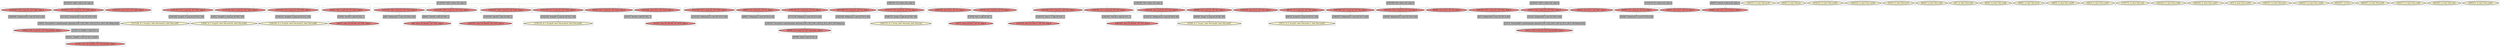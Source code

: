 
digraph G {



node489->node482 [style=dotted,color=forestgreen,label="T",fontcolor=forestgreen ]
node480->node489 [style=dotted,color=forestgreen,label="T",fontcolor=forestgreen ]
node530->node480 [style=dotted,color=forestgreen,label="T",fontcolor=forestgreen ]
node545->node552 [style=dotted,color=forestgreen,label="T",fontcolor=forestgreen ]
node487->node499 [style=dotted,color=forestgreen,label="T",fontcolor=forestgreen ]
node557->node550 [style=dotted,color=forestgreen,label="T",fontcolor=forestgreen ]
node497->node501 [style=dotted,color=forestgreen,label="T",fontcolor=forestgreen ]
node545->node525 [style=dotted,color=forestgreen,label="T",fontcolor=forestgreen ]
node490->node466 [style=dotted,color=forestgreen,label="T",fontcolor=forestgreen ]
node541->node542 [style=dotted,color=forestgreen,label="T",fontcolor=forestgreen ]
node512->node509 [style=dotted,color=forestgreen,label="T",fontcolor=forestgreen ]
node551->node519 [style=dotted,color=forestgreen,label="T",fontcolor=forestgreen ]
node545->node567 [style=dotted,color=forestgreen,label="T",fontcolor=forestgreen ]
node501->node570 [style=dotted,color=forestgreen,label="T",fontcolor=forestgreen ]
node569->node578 [style=dotted,color=forestgreen,label="T",fontcolor=forestgreen ]
node483->node577 [style=dotted,color=forestgreen,label="T",fontcolor=forestgreen ]
node495->node502 [style=dotted,color=forestgreen,label="T",fontcolor=forestgreen ]
node521->node468 [style=dotted,color=forestgreen,label="T",fontcolor=forestgreen ]
node495->node544 [style=dotted,color=forestgreen,label="T",fontcolor=forestgreen ]
node545->node562 [style=dotted,color=forestgreen,label="T",fontcolor=forestgreen ]
node545->node578 [style=dotted,color=forestgreen,label="T",fontcolor=forestgreen ]
node545->node476 [style=dotted,color=forestgreen,label="T",fontcolor=forestgreen ]
node538->node572 [style=dotted,color=forestgreen,label="T",fontcolor=forestgreen ]
node505->node508 [style=dotted,color=forestgreen,label="T",fontcolor=forestgreen ]
node538->node517 [style=dotted,color=forestgreen,label="T",fontcolor=forestgreen ]
node545->node564 [style=dotted,color=forestgreen,label="T",fontcolor=forestgreen ]
node537->node467 [style=dotted,color=forestgreen,label="T",fontcolor=forestgreen ]
node571->node528 [style=dotted,color=forestgreen,label="T",fontcolor=forestgreen ]
node549->node557 [style=dotted,color=forestgreen,label="T",fontcolor=forestgreen ]
node538->node560 [style=dotted,color=forestgreen,label="T",fontcolor=forestgreen ]
node502->node518 [style=dotted,color=forestgreen,label="T",fontcolor=forestgreen ]
node560->node516 [style=dotted,color=forestgreen,label="T",fontcolor=forestgreen ]
node479->node478 [style=dotted,color=forestgreen,label="T",fontcolor=forestgreen ]
node545->node555 [style=dotted,color=forestgreen,label="T",fontcolor=forestgreen ]
node545->node521 [style=dotted,color=forestgreen,label="T",fontcolor=forestgreen ]
node525->node473 [style=dotted,color=forestgreen,label="T",fontcolor=forestgreen ]
node473->node498 [style=dotted,color=forestgreen,label="T",fontcolor=forestgreen ]
node493->node535 [style=dotted,color=forestgreen,label="T",fontcolor=forestgreen ]
node478->node484 [style=dotted,color=forestgreen,label="T",fontcolor=forestgreen ]
node470->node469 [style=dotted,color=forestgreen,label="T",fontcolor=forestgreen ]
node499->node476 [style=dotted,color=forestgreen,label="T",fontcolor=forestgreen ]
node471->node470 [style=dotted,color=forestgreen,label="T",fontcolor=forestgreen ]
node547->node571 [style=dotted,color=forestgreen,label="T",fontcolor=forestgreen ]
node545->node549 [style=dotted,color=forestgreen,label="T",fontcolor=forestgreen ]
node545->node479 [style=dotted,color=forestgreen,label="T",fontcolor=forestgreen ]
node562->node490 [style=dotted,color=forestgreen,label="T",fontcolor=forestgreen ]
node538->node494 [style=dotted,color=forestgreen,label="T",fontcolor=forestgreen ]
node492->node507 [style=dotted,color=forestgreen,label="T",fontcolor=forestgreen ]
node564->node569 [style=dotted,color=forestgreen,label="T",fontcolor=forestgreen ]
node482->node496 [style=dotted,color=forestgreen,label="T",fontcolor=forestgreen ]
node532->node553 [style=dotted,color=forestgreen,label="T",fontcolor=forestgreen ]
node545->node466 [style=dotted,color=forestgreen,label="T",fontcolor=forestgreen ]
node567->node551 [style=dotted,color=forestgreen,label="T",fontcolor=forestgreen ]
node538->node504 [style=dotted,color=forestgreen,label="T",fontcolor=forestgreen ]
node504->node503 [style=dotted,color=forestgreen,label="T",fontcolor=forestgreen ]
node570->node556 [style=dotted,color=forestgreen,label="T",fontcolor=forestgreen ]
node545->node484 [style=dotted,color=forestgreen,label="T",fontcolor=forestgreen ]
node548->node554 [style=dotted,color=forestgreen,label="T",fontcolor=forestgreen ]
node508->node522 [style=dotted,color=forestgreen,label="T",fontcolor=forestgreen ]
node480->node496 [style=dotted,color=forestgreen,label="T",fontcolor=forestgreen ]
node527->node488 [style=dotted,color=forestgreen,label="T",fontcolor=forestgreen ]
node495->node573 [style=dotted,color=forestgreen,label="T",fontcolor=forestgreen ]
node542->node544 [style=dotted,color=forestgreen,label="T",fontcolor=forestgreen ]
node472->node471 [style=dotted,color=forestgreen,label="T",fontcolor=forestgreen ]
node495->node493 [style=dotted,color=forestgreen,label="T",fontcolor=forestgreen ]
node529->node472 [style=dotted,color=forestgreen,label="T",fontcolor=forestgreen ]
node512->node526 [style=dotted,color=forestgreen,label="T",fontcolor=forestgreen ]
node495->node541 [style=dotted,color=forestgreen,label="T",fontcolor=forestgreen ]
node547->node485 [style=dotted,color=forestgreen,label="T",fontcolor=forestgreen ]
node512->node546 [style=dotted,color=forestgreen,label="T",fontcolor=forestgreen ]
node500->node482 [style=dotted,color=forestgreen,label="T",fontcolor=forestgreen ]
node495->node532 [style=dotted,color=forestgreen,label="T",fontcolor=forestgreen ]
node538->node520 [style=dotted,color=forestgreen,label="T",fontcolor=forestgreen ]
node509->node533 [style=dotted,color=forestgreen,label="T",fontcolor=forestgreen ]
node495->node506 [style=dotted,color=forestgreen,label="T",fontcolor=forestgreen ]
node552->node548 [style=dotted,color=forestgreen,label="T",fontcolor=forestgreen ]
node572->node574 [style=dotted,color=forestgreen,label="T",fontcolor=forestgreen ]
node529->node474 [style=dotted,color=forestgreen,label="T",fontcolor=forestgreen ]
node505->node527 [style=dotted,color=forestgreen,label="T",fontcolor=forestgreen ]
node545->node487 [style=dotted,color=forestgreen,label="T",fontcolor=forestgreen ]
node538->node576 [style=dotted,color=forestgreen,label="T",fontcolor=forestgreen ]
node495->node563 [style=dotted,color=forestgreen,label="T",fontcolor=forestgreen ]
node505->node565 [style=dotted,color=forestgreen,label="T",fontcolor=forestgreen ]
node558->node559 [style=dotted,color=forestgreen,label="T",fontcolor=forestgreen ]
node529->node537 [style=dotted,color=forestgreen,label="T",fontcolor=forestgreen ]
node526->node530 [style=dotted,color=forestgreen,label="T",fontcolor=forestgreen ]
node503->node524 [style=dotted,color=forestgreen,label="T",fontcolor=forestgreen ]
node545->node558 [style=dotted,color=forestgreen,label="T",fontcolor=forestgreen ]
node535->node510 [style=dotted,color=forestgreen,label="T",fontcolor=forestgreen ]
node579->node494 [style=dotted,color=forestgreen,label="T",fontcolor=forestgreen ]
node518->node563 [style=dotted,color=forestgreen,label="T",fontcolor=forestgreen ]
node517->node497 [style=dotted,color=forestgreen,label="T",fontcolor=forestgreen ]
node576->node579 [style=dotted,color=forestgreen,label="T",fontcolor=forestgreen ]
node573->node483 [style=dotted,color=forestgreen,label="T",fontcolor=forestgreen ]


subgraph cluster114 {


node578 [penwidth=3.0,fontsize=20,fillcolor=lightcoral,label="[104/105]  store i32 %inc65, i32* %i22, align 4",shape=ellipse,style=filled ]



}

subgraph cluster113 {


node577 [penwidth=3.0,fontsize=20,fillcolor=lemonchiffon,label="[47/48]  br i1 %cmp7, label %for.body8, label %for.end21",shape=ellipse,style=filled ]



}

subgraph cluster112 {


node576 [penwidth=3.0,fontsize=20,fillcolor=lightcoral,label="[74/79]  %5 = load i32, i32* %i, align 4",shape=ellipse,style=filled ]



}

subgraph cluster110 {


node574 [penwidth=3.0,fontsize=20,fillcolor=grey,label="[86/87]  %idxprom3 = zext i32 %4 to i64",shape=rectangle,style=filled ]



}

subgraph cluster109 {


node573 [penwidth=3.0,fontsize=20,fillcolor=lightcoral,label="[88/89]  %6 = load i32, i32* %i5, align 4",shape=ellipse,style=filled ]



}

subgraph cluster108 {


node572 [penwidth=3.0,fontsize=20,fillcolor=lightcoral,label="[90/91]  %4 = load i32, i32* %i, align 4",shape=ellipse,style=filled ]



}

subgraph cluster107 {


node571 [penwidth=3.0,fontsize=20,fillcolor=lightcoral,label="[92/95]  %9 = load i32, i32* %j, align 4",shape=ellipse,style=filled ]



}

subgraph cluster106 {


node570 [penwidth=3.0,fontsize=20,fillcolor=lightcoral,label="[96/99]  %2 = load i32, i32* %arrayidx, align 4",shape=ellipse,style=filled ]



}

subgraph cluster105 {


node569 [penwidth=3.0,fontsize=20,fillcolor=grey,label="[103/106]  %inc65 = add i32 %29, 1",shape=rectangle,style=filled ]



}

subgraph cluster104 {


node568 [penwidth=3.0,fontsize=20,fillcolor=lemonchiffon,label="[166/167]  br label %for.inc45",shape=ellipse,style=filled ]



}

subgraph cluster102 {


node566 [penwidth=3.0,fontsize=20,fillcolor=lemonchiffon,label="[82/83]  br label %for.inc",shape=ellipse,style=filled ]



}

subgraph cluster101 {


node565 [penwidth=3.0,fontsize=20,fillcolor=lightcoral,label="[84/85]  store i32 0, i32* %k, align 4",shape=ellipse,style=filled ]



}

subgraph cluster99 {


node563 [penwidth=3.0,fontsize=20,fillcolor=lightcoral,label="[108/109]  store i32 %inc20, i32* %i5, align 4",shape=ellipse,style=filled ]



}

subgraph cluster98 {


node562 [penwidth=3.0,fontsize=20,fillcolor=lightcoral,label="[119/120]  %28 = load i32, i32* %i22, align 4",shape=ellipse,style=filled ]



}

subgraph cluster92 {


node556 [penwidth=3.0,fontsize=20,fillcolor=grey,label="[97/98]  %add = add i32 %2, 0",shape=rectangle,style=filled ]



}

subgraph cluster91 {


node555 [penwidth=3.0,fontsize=20,fillcolor=lightcoral,label="[143/144]  store i32 0, i32* %i22, align 4",shape=ellipse,style=filled ]



}

subgraph cluster90 {


node554 [penwidth=3.0,fontsize=20,fillcolor=lemonchiffon,label="[127/128]  br i1 %cmp31, label %for.body32, label %for.end47",shape=ellipse,style=filled ]



}

subgraph cluster89 {


node553 [penwidth=3.0,fontsize=20,fillcolor=grey,label="[150/151]  %idxprom12 = zext i32 %8 to i64",shape=rectangle,style=filled ]



}

subgraph cluster88 {


node552 [penwidth=3.0,fontsize=20,fillcolor=lightcoral,label="[125/130]  %14 = load i32, i32* %i22, align 4",shape=ellipse,style=filled ]



}

subgraph cluster87 {


node551 [penwidth=3.0,fontsize=20,fillcolor=grey,label="[138/141]  %cmp24 = icmp ult i32 %12, 100",shape=rectangle,style=filled ]



}

subgraph cluster86 {


node550 [penwidth=3.0,fontsize=20,fillcolor=lemonchiffon,label="[133/134]  br i1 %cmp28, label %for.body29, label %for.end50",shape=ellipse,style=filled ]



}

subgraph cluster85 {


node549 [penwidth=3.0,fontsize=20,fillcolor=lightcoral,label="[131/136]  %13 = load i32, i32* %i22, align 4",shape=ellipse,style=filled ]



}

subgraph cluster81 {


node545 [penwidth=3.0,fontsize=20,fillcolor=grey,label="[114/145]  %i22 = alloca i32, align 4",shape=rectangle,style=filled ]



}

subgraph cluster80 {


node544 [penwidth=3.0,fontsize=20,fillcolor=lightcoral,label="[155/156]  store i32 %inc17, i32* %i5, align 4",shape=ellipse,style=filled ]



}

subgraph cluster79 {


node543 [penwidth=3.0,fontsize=20,fillcolor=lemonchiffon,label="[214/215]  br label %for.cond52",shape=ellipse,style=filled ]



}

subgraph cluster12 {


node476 [penwidth=3.0,fontsize=20,fillcolor=lightcoral,label="[26/27]  store i32 %inc49, i32* %i22, align 4",shape=ellipse,style=filled ]



}

subgraph cluster21 {


node485 [penwidth=3.0,fontsize=20,fillcolor=lightcoral,label="[50/51]  store i32 0, i32* %j, align 4",shape=ellipse,style=filled ]



}

subgraph cluster24 {


node488 [penwidth=3.0,fontsize=20,fillcolor=grey,label="[58/59]  %idxprom35 = zext i32 %16 to i64",shape=rectangle,style=filled ]



}

subgraph cluster26 {


node490 [penwidth=3.0,fontsize=20,fillcolor=grey,label="[60/61]  %inc62 = add i32 %28, 1",shape=rectangle,style=filled ]



}

subgraph cluster29 {


node493 [penwidth=3.0,fontsize=20,fillcolor=lightcoral,label="[68/73]  %7 = load i32, i32* %i5, align 4",shape=ellipse,style=filled ]



}

subgraph cluster97 {


node561 [penwidth=3.0,fontsize=20,fillcolor=lemonchiffon,label="[224/225]  br label %for.cond30",shape=ellipse,style=filled ]



}

subgraph cluster18 {


node482 [penwidth=3.0,fontsize=20,fillcolor=grey,label="[40/41]  %add44 = add i32 %20, %add41",shape=rectangle,style=filled ]



}

subgraph cluster22 {


node486 [penwidth=3.0,fontsize=20,fillcolor=lemonchiffon,label="[52/53]  br label %for.inc19",shape=ellipse,style=filled ]



}

subgraph cluster100 {


node564 [penwidth=3.0,fontsize=20,fillcolor=lightcoral,label="[102/107]  %29 = load i32, i32* %i22, align 4",shape=ellipse,style=filled ]



}

subgraph cluster78 {


node542 [penwidth=3.0,fontsize=20,fillcolor=grey,label="[154/157]  %inc17 = add i32 %10, 1",shape=rectangle,style=filled ]



}

subgraph cluster34 {


node498 [penwidth=3.0,fontsize=20,fillcolor=lemonchiffon,label="[19/20]  br i1 %cmp53, label %for.body54, label %for.end63",shape=ellipse,style=filled ]



}

subgraph cluster16 {


node480 [penwidth=3.0,fontsize=20,fillcolor=grey,label="[36/43]  %arrayidx43 = getelementptr inbounds [100 x i32], [100 x i32]* @_ZL1a, i64 0, i64 %idxprom42",shape=rectangle,style=filled ]



}

subgraph cluster62 {


node526 [penwidth=3.0,fontsize=20,fillcolor=lightcoral,label="[210/213]  %19 = load i32, i32* %j26, align 4",shape=ellipse,style=filled ]



}

subgraph cluster17 {


node481 [penwidth=3.0,fontsize=20,fillcolor=lemonchiffon,label="[44/45]  br label %for.cond9",shape=ellipse,style=filled ]



}

subgraph cluster57 {


node521 [penwidth=3.0,fontsize=20,fillcolor=lightcoral,label="[115/116]  %26 = load i32, i32* %i22, align 4",shape=ellipse,style=filled ]



}

subgraph cluster48 {


node512 [penwidth=3.0,fontsize=20,fillcolor=grey,label="[218/221]  %j26 = alloca i32, align 4",shape=rectangle,style=filled ]



}

subgraph cluster20 {


node484 [penwidth=3.0,fontsize=20,fillcolor=lightcoral,label="[31/32]  store i32 %inc46, i32* %i22, align 4",shape=ellipse,style=filled ]



}

subgraph cluster3 {


node467 [penwidth=3.0,fontsize=20,fillcolor=grey,label="[6/7]  %idxprom59 = zext i32 %27 to i64",shape=rectangle,style=filled ]



}

subgraph cluster32 {


node496 [penwidth=3.0,fontsize=20,fillcolor=lightcoral,label="[37/38]  store i32 %add44, i32* %arrayidx43, align 4",shape=ellipse,style=filled ]



}

subgraph cluster58 {


node522 [penwidth=3.0,fontsize=20,fillcolor=grey,label="[196/197]  %idxprom37 = zext i32 %17 to i64",shape=rectangle,style=filled ]



}

subgraph cluster5 {


node469 [penwidth=3.0,fontsize=20,fillcolor=lightcoral,label="[10/11]  %25 = load i32, i32* %arrayidx56, align 4",shape=ellipse,style=filled ]



}

subgraph cluster0 {


node464 [penwidth=3.0,fontsize=20,fillcolor=lemonchiffon,label="[0/1]  br label %for.inc64",shape=ellipse,style=filled ]



}

subgraph cluster31 {


node495 [penwidth=3.0,fontsize=20,fillcolor=grey,label="[148/165]  %i5 = alloca i32, align 4",shape=rectangle,style=filled ]



}

subgraph cluster30 {


node494 [penwidth=3.0,fontsize=20,fillcolor=lightcoral,label="[76/77]  store i32 %inc, i32* %i, align 4",shape=ellipse,style=filled ]



}

subgraph cluster6 {


node470 [penwidth=3.0,fontsize=20,fillcolor=grey,label="[12/13]  %arrayidx56 = getelementptr inbounds [100 x i32], [100 x i32]* @_ZL1a, i64 0, i64 %idxprom55",shape=rectangle,style=filled ]



}

subgraph cluster44 {


node508 [penwidth=3.0,fontsize=20,fillcolor=lightcoral,label="[195/198]  %17 = load i32, i32* %k, align 4",shape=ellipse,style=filled ]



}

subgraph cluster27 {


node491 [penwidth=3.0,fontsize=20,fillcolor=lemonchiffon,label="[62/63]  br label %for.cond6",shape=ellipse,style=filled ]



}

subgraph cluster14 {


node478 [penwidth=3.0,fontsize=20,fillcolor=grey,label="[30/33]  %inc46 = add i32 %21, 1",shape=rectangle,style=filled ]



}

subgraph cluster95 {


node559 [penwidth=3.0,fontsize=20,fillcolor=grey,label="[122/123]  %idxprom33 = zext i32 %15 to i64",shape=rectangle,style=filled ]



}

subgraph cluster82 {


node546 [penwidth=3.0,fontsize=20,fillcolor=lightcoral,label="[146/147]  store i32 0, i32* %j26, align 4",shape=ellipse,style=filled ]



}

subgraph cluster23 {


node487 [penwidth=3.0,fontsize=20,fillcolor=lightcoral,label="[54/57]  %22 = load i32, i32* %i22, align 4",shape=ellipse,style=filled ]



}

subgraph cluster111 {


node575 [penwidth=3.0,fontsize=20,fillcolor=lemonchiffon,label="[80/81]  br label %for.inc16",shape=ellipse,style=filled ]



}

subgraph cluster13 {


node477 [penwidth=3.0,fontsize=20,fillcolor=lemonchiffon,label="[28/29]  br label %for.cond30",shape=ellipse,style=filled ]



}

subgraph cluster10 {


node474 [penwidth=3.0,fontsize=20,fillcolor=lightcoral,label="[22/23]  store i32 0, i32* %j51, align 4",shape=ellipse,style=filled ]



}

subgraph cluster93 {


node557 [penwidth=3.0,fontsize=20,fillcolor=grey,label="[132/135]  %cmp28 = icmp ult i32 %13, 100",shape=rectangle,style=filled ]



}

subgraph cluster83 {


node547 [penwidth=3.0,fontsize=20,fillcolor=grey,label="[112/113]  %j = alloca i32, align 4",shape=rectangle,style=filled ]



}

subgraph cluster8 {


node472 [penwidth=3.0,fontsize=20,fillcolor=lightcoral,label="[16/17]  %24 = load i32, i32* %j51, align 4",shape=ellipse,style=filled ]



}

subgraph cluster94 {


node558 [penwidth=3.0,fontsize=20,fillcolor=lightcoral,label="[121/124]  %15 = load i32, i32* %i22, align 4",shape=ellipse,style=filled ]



}

subgraph cluster52 {


node516 [penwidth=3.0,fontsize=20,fillcolor=grey,label="[182/183]  %idxprom1 = zext i32 %3 to i64",shape=rectangle,style=filled ]



}

subgraph cluster56 {


node520 [penwidth=3.0,fontsize=20,fillcolor=lightcoral,label="[189/190]  store i32 0, i32* %i, align 4",shape=ellipse,style=filled ]



}

subgraph cluster9 {


node473 [penwidth=3.0,fontsize=20,fillcolor=grey,label="[18/21]  %cmp53 = icmp ult i32 %23, 100",shape=rectangle,style=filled ]



}

subgraph cluster19 {


node483 [penwidth=3.0,fontsize=20,fillcolor=grey,label="[46/49]  %cmp7 = icmp ult i32 %6, 100",shape=rectangle,style=filled ]



}

subgraph cluster43 {


node507 [penwidth=3.0,fontsize=20,fillcolor=lightcoral,label="[65/66]  store i32 0, i32* %retval, align 4",shape=ellipse,style=filled ]



}

subgraph cluster11 {


node475 [penwidth=3.0,fontsize=20,fillcolor=lemonchiffon,label="[24/25]  br label %for.cond27",shape=ellipse,style=filled ]



}

subgraph cluster42 {


node506 [penwidth=3.0,fontsize=20,fillcolor=lightcoral,label="[163/164]  store i32 0, i32* %i5, align 4",shape=ellipse,style=filled ]



}

subgraph cluster115 {


node579 [penwidth=3.0,fontsize=20,fillcolor=grey,label="[75/78]  %inc = add i32 %5, 1",shape=rectangle,style=filled ]



}

subgraph cluster2 {


node466 [penwidth=3.0,fontsize=20,fillcolor=lightcoral,label="[4/5]  store i32 %inc62, i32* %i22, align 4",shape=ellipse,style=filled ]



}

subgraph cluster54 {


node518 [penwidth=3.0,fontsize=20,fillcolor=grey,label="[160/161]  %inc20 = add i32 %11, 1",shape=rectangle,style=filled ]



}

subgraph cluster35 {


node499 [penwidth=3.0,fontsize=20,fillcolor=grey,label="[55/56]  %inc49 = add i32 %22, 1",shape=rectangle,style=filled ]



}

subgraph cluster40 {


node504 [penwidth=3.0,fontsize=20,fillcolor=lightcoral,label="[172/173]  %0 = load i32, i32* %i, align 4",shape=ellipse,style=filled ]



}

subgraph cluster15 {


node479 [penwidth=3.0,fontsize=20,fillcolor=lightcoral,label="[34/35]  %21 = load i32, i32* %i22, align 4",shape=ellipse,style=filled ]



}

subgraph cluster59 {


node523 [penwidth=3.0,fontsize=20,fillcolor=lemonchiffon,label="[174/175]  br label %for.cond",shape=ellipse,style=filled ]



}

subgraph cluster73 {


node537 [penwidth=3.0,fontsize=20,fillcolor=lightcoral,label="[184/185]  %27 = load i32, i32* %j51, align 4",shape=ellipse,style=filled ]



}

subgraph cluster46 {


node510 [penwidth=3.0,fontsize=20,fillcolor=lemonchiffon,label="[70/71]  br i1 %cmp10, label %for.body11, label %for.end18",shape=ellipse,style=filled ]



}

subgraph cluster84 {


node548 [penwidth=3.0,fontsize=20,fillcolor=grey,label="[126/129]  %cmp31 = icmp ult i32 %14, 100",shape=rectangle,style=filled ]



}

subgraph cluster38 {


node502 [penwidth=3.0,fontsize=20,fillcolor=lightcoral,label="[159/162]  %11 = load i32, i32* %i5, align 4",shape=ellipse,style=filled ]



}

subgraph cluster37 {


node501 [penwidth=3.0,fontsize=20,fillcolor=grey,label="[100/101]  %arrayidx = getelementptr inbounds [100 x i32], [100 x i32]* @_ZL1a, i64 0, i64 %idxprom",shape=rectangle,style=filled ]



}

subgraph cluster39 {


node503 [penwidth=3.0,fontsize=20,fillcolor=grey,label="[168/171]  %cmp = icmp ult i32 %0, 100",shape=rectangle,style=filled ]



}

subgraph cluster41 {


node505 [penwidth=3.0,fontsize=20,fillcolor=grey,label="[192/199]  %k = alloca i32, align 4",shape=rectangle,style=filled ]



}

subgraph cluster96 {


node560 [penwidth=3.0,fontsize=20,fillcolor=lightcoral,label="[187/188]  %3 = load i32, i32* %i, align 4",shape=ellipse,style=filled ]



}

subgraph cluster4 {


node468 [penwidth=3.0,fontsize=20,fillcolor=grey,label="[8/9]  %idxprom57 = zext i32 %26 to i64",shape=rectangle,style=filled ]



}

subgraph cluster36 {


node500 [penwidth=3.0,fontsize=20,fillcolor=grey,label="[110/111]  %add41 = add i32 0, 0",shape=rectangle,style=filled ]



}

subgraph cluster45 {


node509 [penwidth=3.0,fontsize=20,fillcolor=lightcoral,label="[219/220]  %18 = load i32, i32* %j26, align 4",shape=ellipse,style=filled ]



}

subgraph cluster49 {


node513 [penwidth=3.0,fontsize=20,fillcolor=lemonchiffon,label="[222/223]  br label %for.cond6",shape=ellipse,style=filled ]



}

subgraph cluster7 {


node471 [penwidth=3.0,fontsize=20,fillcolor=grey,label="[14/15]  %idxprom55 = zext i32 %24 to i64",shape=rectangle,style=filled ]



}

subgraph cluster50 {


node514 [penwidth=3.0,fontsize=20,fillcolor=lemonchiffon,label="[228/229]  br label %for.cond27",shape=ellipse,style=filled ]



}

subgraph cluster1 {


node465 [penwidth=3.0,fontsize=20,fillcolor=lemonchiffon,label="[2/3]  br label %for.cond52",shape=ellipse,style=filled ]



}

subgraph cluster51 {


node515 [penwidth=3.0,fontsize=20,fillcolor=lemonchiffon,label="[180/181]  br label %for.inc61",shape=ellipse,style=filled ]



}

subgraph cluster53 {


node517 [penwidth=3.0,fontsize=20,fillcolor=lightcoral,label="[176/179]  %1 = load i32, i32* %i, align 4",shape=ellipse,style=filled ]



}

subgraph cluster55 {


node519 [penwidth=3.0,fontsize=20,fillcolor=lemonchiffon,label="[139/140]  br i1 %cmp24, label %for.body25, label %for.end66",shape=ellipse,style=filled ]



}

subgraph cluster72 {


node536 [penwidth=3.0,fontsize=20,fillcolor=lemonchiffon,label="[226/227]  br label %for.cond23",shape=ellipse,style=filled ]



}

subgraph cluster25 {


node489 [penwidth=3.0,fontsize=20,fillcolor=lightcoral,label="[39/42]  %20 = load i32, i32* %arrayidx43, align 4",shape=ellipse,style=filled ]



}

subgraph cluster74 {


node538 [penwidth=3.0,fontsize=20,fillcolor=grey,label="[186/191]  %i = alloca i32, align 4",shape=rectangle,style=filled ]



}

subgraph cluster47 {


node511 [penwidth=3.0,fontsize=20,fillcolor=lemonchiffon,label="[204/205]  ret i32 0",shape=ellipse,style=filled ]



}

subgraph cluster60 {


node524 [penwidth=3.0,fontsize=20,fillcolor=lemonchiffon,label="[169/170]  br i1 %cmp, label %for.body, label %for.end",shape=ellipse,style=filled ]



}

subgraph cluster64 {


node528 [penwidth=3.0,fontsize=20,fillcolor=grey,label="[93/94]  %idxprom14 = zext i32 %9 to i64",shape=rectangle,style=filled ]



}

subgraph cluster61 {


node525 [penwidth=3.0,fontsize=20,fillcolor=lightcoral,label="[117/118]  %23 = load i32, i32* %i22, align 4",shape=ellipse,style=filled ]



}

subgraph cluster70 {


node534 [penwidth=3.0,fontsize=20,fillcolor=lemonchiffon,label="[206/207]  br label %for.inc48",shape=ellipse,style=filled ]



}

subgraph cluster63 {


node527 [penwidth=3.0,fontsize=20,fillcolor=lightcoral,label="[193/194]  %16 = load i32, i32* %k, align 4",shape=ellipse,style=filled ]



}

subgraph cluster65 {


node529 [penwidth=3.0,fontsize=20,fillcolor=grey,label="[230/231]  %j51 = alloca i32, align 4",shape=rectangle,style=filled ]



}

subgraph cluster66 {


node530 [penwidth=3.0,fontsize=20,fillcolor=grey,label="[211/212]  %idxprom42 = zext i32 %19 to i64",shape=rectangle,style=filled ]



}

subgraph cluster28 {


node492 [penwidth=3.0,fontsize=20,fillcolor=grey,label="[64/67]  %retval = alloca i32, align 4",shape=rectangle,style=filled ]



}

subgraph cluster67 {


node531 [penwidth=3.0,fontsize=20,fillcolor=lemonchiffon,label="[216/217]  br label %for.cond9",shape=ellipse,style=filled ]



}

subgraph cluster103 {


node567 [penwidth=3.0,fontsize=20,fillcolor=lightcoral,label="[137/142]  %12 = load i32, i32* %i22, align 4",shape=ellipse,style=filled ]



}

subgraph cluster68 {


node532 [penwidth=3.0,fontsize=20,fillcolor=lightcoral,label="[149/152]  %8 = load i32, i32* %i5, align 4",shape=ellipse,style=filled ]



}

subgraph cluster69 {


node533 [penwidth=3.0,fontsize=20,fillcolor=grey,label="[208/209]  %idxprom39 = zext i32 %18 to i64",shape=rectangle,style=filled ]



}

subgraph cluster33 {


node497 [penwidth=3.0,fontsize=20,fillcolor=grey,label="[177/178]  %idxprom = zext i32 %1 to i64",shape=rectangle,style=filled ]



}

subgraph cluster71 {


node535 [penwidth=3.0,fontsize=20,fillcolor=grey,label="[69/72]  %cmp10 = icmp ult i32 %7, 100",shape=rectangle,style=filled ]



}

subgraph cluster75 {


node539 [penwidth=3.0,fontsize=20,fillcolor=lemonchiffon,label="[202/203]  br label %for.cond",shape=ellipse,style=filled ]



}

subgraph cluster76 {


node540 [penwidth=3.0,fontsize=20,fillcolor=lemonchiffon,label="[200/201]  br label %for.cond23",shape=ellipse,style=filled ]



}

subgraph cluster77 {


node541 [penwidth=3.0,fontsize=20,fillcolor=lightcoral,label="[153/158]  %10 = load i32, i32* %i5, align 4",shape=ellipse,style=filled ]



}

}
